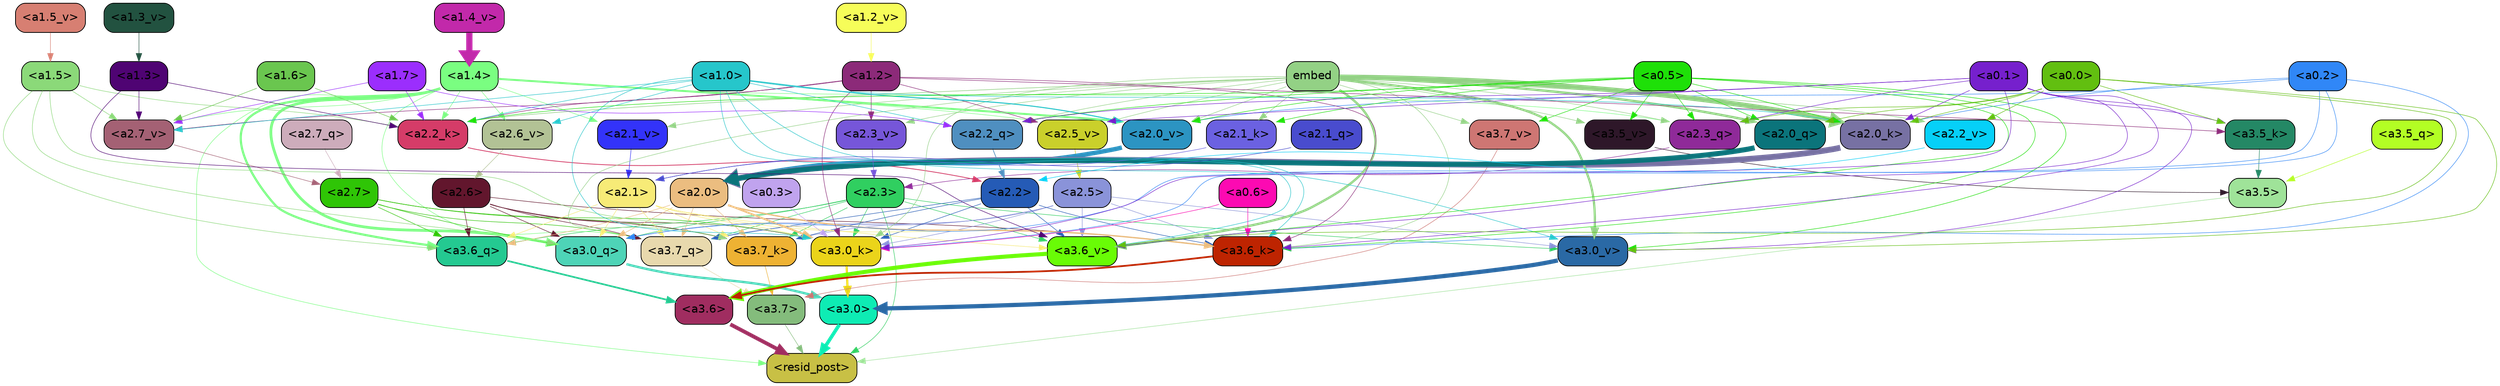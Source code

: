 strict digraph "" {
	graph [bgcolor=transparent,
		layout=dot,
		overlap=false,
		splines=true
	];
	"<a3.7>"	[color=black,
		fillcolor="#84bc7c",
		fontname=Helvetica,
		shape=box,
		style="filled, rounded"];
	"<resid_post>"	[color=black,
		fillcolor="#c8c045",
		fontname=Helvetica,
		shape=box,
		style="filled, rounded"];
	"<a3.7>" -> "<resid_post>"	[color="#84bc7c",
		penwidth=0.6];
	"<a3.6>"	[color=black,
		fillcolor="#a02d60",
		fontname=Helvetica,
		shape=box,
		style="filled, rounded"];
	"<a3.6>" -> "<resid_post>"	[color="#a02d60",
		penwidth=4.646730065345764];
	"<a3.5>"	[color=black,
		fillcolor="#9fe399",
		fontname=Helvetica,
		shape=box,
		style="filled, rounded"];
	"<a3.5>" -> "<resid_post>"	[color="#9fe399",
		penwidth=0.6];
	"<a3.0>"	[color=black,
		fillcolor="#0eecb4",
		fontname=Helvetica,
		shape=box,
		style="filled, rounded"];
	"<a3.0>" -> "<resid_post>"	[color="#0eecb4",
		penwidth=4.323132634162903];
	"<a2.3>"	[color=black,
		fillcolor="#30cf60",
		fontname=Helvetica,
		shape=box,
		style="filled, rounded"];
	"<a2.3>" -> "<resid_post>"	[color="#30cf60",
		penwidth=0.6];
	"<a3.7_q>"	[color=black,
		fillcolor="#e8d9ad",
		fontname=Helvetica,
		shape=box,
		style="filled, rounded"];
	"<a2.3>" -> "<a3.7_q>"	[color="#30cf60",
		penwidth=0.6];
	"<a3.6_q>"	[color=black,
		fillcolor="#24c991",
		fontname=Helvetica,
		shape=box,
		style="filled, rounded"];
	"<a2.3>" -> "<a3.6_q>"	[color="#30cf60",
		penwidth=0.6];
	"<a3.0_q>"	[color=black,
		fillcolor="#4ed4b7",
		fontname=Helvetica,
		shape=box,
		style="filled, rounded"];
	"<a2.3>" -> "<a3.0_q>"	[color="#30cf60",
		penwidth=0.6];
	"<a3.7_k>"	[color=black,
		fillcolor="#eeb233",
		fontname=Helvetica,
		shape=box,
		style="filled, rounded"];
	"<a2.3>" -> "<a3.7_k>"	[color="#30cf60",
		penwidth=0.6];
	"<a3.0_k>"	[color=black,
		fillcolor="#ebd41a",
		fontname=Helvetica,
		shape=box,
		style="filled, rounded"];
	"<a2.3>" -> "<a3.0_k>"	[color="#30cf60",
		penwidth=0.6];
	"<a3.6_v>"	[color=black,
		fillcolor="#69fc06",
		fontname=Helvetica,
		shape=box,
		style="filled, rounded"];
	"<a2.3>" -> "<a3.6_v>"	[color="#30cf60",
		penwidth=0.6];
	"<a3.0_v>"	[color=black,
		fillcolor="#2a69a5",
		fontname=Helvetica,
		shape=box,
		style="filled, rounded"];
	"<a2.3>" -> "<a3.0_v>"	[color="#30cf60",
		penwidth=0.6];
	"<a1.4>"	[color=black,
		fillcolor="#7afe81",
		fontname=Helvetica,
		shape=box,
		style="filled, rounded"];
	"<a1.4>" -> "<resid_post>"	[color="#7afe81",
		penwidth=0.6];
	"<a1.4>" -> "<a3.7_q>"	[color="#7afe81",
		penwidth=0.6];
	"<a1.4>" -> "<a3.6_q>"	[color="#7afe81",
		penwidth=2.700703263282776];
	"<a1.4>" -> "<a3.0_q>"	[color="#7afe81",
		penwidth=3.34255850315094];
	"<a2.3_q>"	[color=black,
		fillcolor="#8f2a99",
		fontname=Helvetica,
		shape=box,
		style="filled, rounded"];
	"<a1.4>" -> "<a2.3_q>"	[color="#7afe81",
		penwidth=0.6];
	"<a2.2_k>"	[color=black,
		fillcolor="#d53c68",
		fontname=Helvetica,
		shape=box,
		style="filled, rounded"];
	"<a1.4>" -> "<a2.2_k>"	[color="#7afe81",
		penwidth=0.6];
	"<a2.7_v>"	[color=black,
		fillcolor="#a46174",
		fontname=Helvetica,
		shape=box,
		style="filled, rounded"];
	"<a1.4>" -> "<a2.7_v>"	[color="#7afe81",
		penwidth=0.6];
	"<a2.6_v>"	[color=black,
		fillcolor="#b2c295",
		fontname=Helvetica,
		shape=box,
		style="filled, rounded"];
	"<a1.4>" -> "<a2.6_v>"	[color="#7afe81",
		penwidth=0.6];
	"<a2.5_v>"	[color=black,
		fillcolor="#cad02b",
		fontname=Helvetica,
		shape=box,
		style="filled, rounded"];
	"<a1.4>" -> "<a2.5_v>"	[color="#7afe81",
		penwidth=0.6];
	"<a2.1_v>"	[color=black,
		fillcolor="#3333f9",
		fontname=Helvetica,
		shape=box,
		style="filled, rounded"];
	"<a1.4>" -> "<a2.1_v>"	[color="#7afe81",
		penwidth=0.6];
	"<a2.0_v>"	[color=black,
		fillcolor="#2c94c2",
		fontname=Helvetica,
		shape=box,
		style="filled, rounded"];
	"<a1.4>" -> "<a2.0_v>"	[color="#7afe81",
		penwidth=2.387977123260498];
	"<a3.7_q>" -> "<a3.7>"	[color="#e8d9ad",
		penwidth=0.6];
	"<a3.6_q>" -> "<a3.6>"	[color="#24c991",
		penwidth=2.03758105635643];
	"<a3.5_q>"	[color=black,
		fillcolor="#b3fe24",
		fontname=Helvetica,
		shape=box,
		style="filled, rounded"];
	"<a3.5_q>" -> "<a3.5>"	[color="#b3fe24",
		penwidth=0.6];
	"<a3.0_q>" -> "<a3.0>"	[color="#4ed4b7",
		penwidth=2.8638100624084473];
	"<a3.7_k>" -> "<a3.7>"	[color="#eeb233",
		penwidth=0.6];
	"<a3.6_k>"	[color=black,
		fillcolor="#be2401",
		fontname=Helvetica,
		shape=box,
		style="filled, rounded"];
	"<a3.6_k>" -> "<a3.6>"	[color="#be2401",
		penwidth=2.174198240041733];
	"<a3.5_k>"	[color=black,
		fillcolor="#248865",
		fontname=Helvetica,
		shape=box,
		style="filled, rounded"];
	"<a3.5_k>" -> "<a3.5>"	[color="#248865",
		penwidth=0.6];
	"<a3.0_k>" -> "<a3.0>"	[color="#ebd41a",
		penwidth=2.6274144649505615];
	"<a3.7_v>"	[color=black,
		fillcolor="#ce7673",
		fontname=Helvetica,
		shape=box,
		style="filled, rounded"];
	"<a3.7_v>" -> "<a3.7>"	[color="#ce7673",
		penwidth=0.6];
	"<a3.6_v>" -> "<a3.6>"	[color="#69fc06",
		penwidth=5.002329230308533];
	"<a3.5_v>"	[color=black,
		fillcolor="#2e1729",
		fontname=Helvetica,
		shape=box,
		style="filled, rounded"];
	"<a3.5_v>" -> "<a3.5>"	[color="#2e1729",
		penwidth=0.6];
	"<a3.0_v>" -> "<a3.0>"	[color="#2a69a5",
		penwidth=5.188832879066467];
	"<a2.7>"	[color=black,
		fillcolor="#2fc506",
		fontname=Helvetica,
		shape=box,
		style="filled, rounded"];
	"<a2.7>" -> "<a3.7_q>"	[color="#2fc506",
		penwidth=0.6];
	"<a2.7>" -> "<a3.6_q>"	[color="#2fc506",
		penwidth=0.6];
	"<a2.7>" -> "<a3.0_q>"	[color="#2fc506",
		penwidth=0.6];
	"<a2.7>" -> "<a3.7_k>"	[color="#2fc506",
		penwidth=0.6];
	"<a2.7>" -> "<a3.0_k>"	[color="#2fc506",
		penwidth=0.6];
	"<a2.6>"	[color=black,
		fillcolor="#62162d",
		fontname=Helvetica,
		shape=box,
		style="filled, rounded"];
	"<a2.6>" -> "<a3.7_q>"	[color="#62162d",
		penwidth=0.6];
	"<a2.6>" -> "<a3.6_q>"	[color="#62162d",
		penwidth=0.6];
	"<a2.6>" -> "<a3.0_q>"	[color="#62162d",
		penwidth=0.6];
	"<a2.6>" -> "<a3.7_k>"	[color="#62162d",
		penwidth=0.6];
	"<a2.6>" -> "<a3.6_k>"	[color="#62162d",
		penwidth=0.6];
	"<a2.6>" -> "<a3.0_k>"	[color="#62162d",
		penwidth=0.6];
	"<a2.5>"	[color=black,
		fillcolor="#8a93d9",
		fontname=Helvetica,
		shape=box,
		style="filled, rounded"];
	"<a2.5>" -> "<a3.7_q>"	[color="#8a93d9",
		penwidth=0.6];
	"<a2.5>" -> "<a3.0_q>"	[color="#8a93d9",
		penwidth=0.6];
	"<a2.5>" -> "<a3.7_k>"	[color="#8a93d9",
		penwidth=0.6];
	"<a2.5>" -> "<a3.6_k>"	[color="#8a93d9",
		penwidth=0.6];
	"<a2.5>" -> "<a3.0_k>"	[color="#8a93d9",
		penwidth=0.6];
	"<a2.5>" -> "<a3.6_v>"	[color="#8a93d9",
		penwidth=0.6];
	"<a2.5>" -> "<a3.0_v>"	[color="#8a93d9",
		penwidth=0.6];
	"<a2.2>"	[color=black,
		fillcolor="#255bb6",
		fontname=Helvetica,
		shape=box,
		style="filled, rounded"];
	"<a2.2>" -> "<a3.7_q>"	[color="#255bb6",
		penwidth=0.6];
	"<a2.2>" -> "<a3.7_k>"	[color="#255bb6",
		penwidth=0.6];
	"<a2.2>" -> "<a3.6_k>"	[color="#255bb6",
		penwidth=0.6];
	"<a2.2>" -> "<a3.0_k>"	[color="#255bb6",
		penwidth=0.6];
	"<a2.2>" -> "<a3.6_v>"	[color="#255bb6",
		penwidth=0.6];
	"<a2.1>"	[color=black,
		fillcolor="#f7eb77",
		fontname=Helvetica,
		shape=box,
		style="filled, rounded"];
	"<a2.1>" -> "<a3.7_q>"	[color="#f7eb77",
		penwidth=0.6];
	"<a2.1>" -> "<a3.6_q>"	[color="#f7eb77",
		penwidth=0.6];
	"<a2.1>" -> "<a3.0_q>"	[color="#f7eb77",
		penwidth=0.6];
	"<a2.1>" -> "<a3.7_k>"	[color="#f7eb77",
		penwidth=0.6];
	"<a2.1>" -> "<a3.6_k>"	[color="#f7eb77",
		penwidth=0.6];
	"<a2.1>" -> "<a3.0_k>"	[color="#f7eb77",
		penwidth=0.6];
	"<a2.1>" -> "<a3.6_v>"	[color="#f7eb77",
		penwidth=0.6];
	"<a2.0>"	[color=black,
		fillcolor="#ebbd80",
		fontname=Helvetica,
		shape=box,
		style="filled, rounded"];
	"<a2.0>" -> "<a3.7_q>"	[color="#ebbd80",
		penwidth=0.6];
	"<a2.0>" -> "<a3.6_q>"	[color="#ebbd80",
		penwidth=0.6];
	"<a2.0>" -> "<a3.0_q>"	[color="#ebbd80",
		penwidth=0.6];
	"<a2.0>" -> "<a3.7_k>"	[color="#ebbd80",
		penwidth=0.6];
	"<a2.0>" -> "<a3.6_k>"	[color="#ebbd80",
		penwidth=1.6454488784074783];
	"<a2.0>" -> "<a3.0_k>"	[color="#ebbd80",
		penwidth=2.2218968719244003];
	"<a1.5>"	[color=black,
		fillcolor="#8bd979",
		fontname=Helvetica,
		shape=box,
		style="filled, rounded"];
	"<a1.5>" -> "<a3.6_q>"	[color="#8bd979",
		penwidth=0.6];
	"<a1.5>" -> "<a3.0_q>"	[color="#8bd979",
		penwidth=0.6];
	"<a1.5>" -> "<a3.0_k>"	[color="#8bd979",
		penwidth=0.6];
	"<a1.5>" -> "<a2.2_k>"	[color="#8bd979",
		penwidth=0.6];
	"<a1.5>" -> "<a2.7_v>"	[color="#8bd979",
		penwidth=0.6];
	"<a0.2>"	[color=black,
		fillcolor="#3087f7",
		fontname=Helvetica,
		shape=box,
		style="filled, rounded"];
	"<a0.2>" -> "<a3.0_q>"	[color="#3087f7",
		penwidth=0.6];
	"<a0.2>" -> "<a3.6_k>"	[color="#3087f7",
		penwidth=0.6];
	"<a0.2>" -> "<a3.0_k>"	[color="#3087f7",
		penwidth=0.6];
	"<a2.0_k>"	[color=black,
		fillcolor="#7771a3",
		fontname=Helvetica,
		shape=box,
		style="filled, rounded"];
	"<a0.2>" -> "<a2.0_k>"	[color="#3087f7",
		penwidth=0.6];
	"<a0.2>" -> "<a2.0_v>"	[color="#3087f7",
		penwidth=0.6];
	embed	[color=black,
		fillcolor="#93d185",
		fontname=Helvetica,
		shape=box,
		style="filled, rounded"];
	embed -> "<a3.7_k>"	[color="#93d185",
		penwidth=0.6];
	embed -> "<a3.6_k>"	[color="#93d185",
		penwidth=0.6];
	embed -> "<a3.0_k>"	[color="#93d185",
		penwidth=0.6];
	embed -> "<a3.7_v>"	[color="#93d185",
		penwidth=0.6];
	embed -> "<a3.6_v>"	[color="#93d185",
		penwidth=2.8301228284835815];
	embed -> "<a3.5_v>"	[color="#93d185",
		penwidth=0.6];
	embed -> "<a3.0_v>"	[color="#93d185",
		penwidth=2.7660785913467407];
	embed -> "<a2.3_q>"	[color="#93d185",
		penwidth=0.6];
	"<a2.2_q>"	[color=black,
		fillcolor="#4f8fc0",
		fontname=Helvetica,
		shape=box,
		style="filled, rounded"];
	embed -> "<a2.2_q>"	[color="#93d185",
		penwidth=0.6];
	"<a2.0_q>"	[color=black,
		fillcolor="#0b747b",
		fontname=Helvetica,
		shape=box,
		style="filled, rounded"];
	embed -> "<a2.0_q>"	[color="#93d185",
		penwidth=2.918822765350342];
	embed -> "<a2.2_k>"	[color="#93d185",
		penwidth=0.7099294662475586];
	"<a2.1_k>"	[color=black,
		fillcolor="#6b61e1",
		fontname=Helvetica,
		shape=box,
		style="filled, rounded"];
	embed -> "<a2.1_k>"	[color="#93d185",
		penwidth=0.6];
	embed -> "<a2.0_k>"	[color="#93d185",
		penwidth=6.075345039367676];
	embed -> "<a2.5_v>"	[color="#93d185",
		penwidth=0.6];
	"<a2.3_v>"	[color=black,
		fillcolor="#7656d9",
		fontname=Helvetica,
		shape=box,
		style="filled, rounded"];
	embed -> "<a2.3_v>"	[color="#93d185",
		penwidth=0.6];
	"<a2.2_v>"	[color=black,
		fillcolor="#06d0f8",
		fontname=Helvetica,
		shape=box,
		style="filled, rounded"];
	embed -> "<a2.2_v>"	[color="#93d185",
		penwidth=0.6909599304199219];
	embed -> "<a2.1_v>"	[color="#93d185",
		penwidth=0.6];
	embed -> "<a2.0_v>"	[color="#93d185",
		penwidth=0.6];
	"<a1.2>"	[color=black,
		fillcolor="#8c2a79",
		fontname=Helvetica,
		shape=box,
		style="filled, rounded"];
	"<a1.2>" -> "<a3.6_k>"	[color="#8c2a79",
		penwidth=0.6];
	"<a1.2>" -> "<a3.5_k>"	[color="#8c2a79",
		penwidth=0.6];
	"<a1.2>" -> "<a3.0_k>"	[color="#8c2a79",
		penwidth=0.6];
	"<a1.2>" -> "<a2.2_k>"	[color="#8c2a79",
		penwidth=0.6];
	"<a1.2>" -> "<a2.7_v>"	[color="#8c2a79",
		penwidth=0.6];
	"<a1.2>" -> "<a2.5_v>"	[color="#8c2a79",
		penwidth=0.6];
	"<a1.2>" -> "<a2.3_v>"	[color="#8c2a79",
		penwidth=0.6];
	"<a1.0>"	[color=black,
		fillcolor="#26c6cb",
		fontname=Helvetica,
		shape=box,
		style="filled, rounded"];
	"<a1.0>" -> "<a3.6_k>"	[color="#26c6cb",
		penwidth=0.6];
	"<a1.0>" -> "<a3.0_k>"	[color="#26c6cb",
		penwidth=0.6];
	"<a1.0>" -> "<a3.6_v>"	[color="#26c6cb",
		penwidth=0.6];
	"<a1.0>" -> "<a3.0_v>"	[color="#26c6cb",
		penwidth=0.6];
	"<a1.0>" -> "<a2.2_q>"	[color="#26c6cb",
		penwidth=0.6];
	"<a1.0>" -> "<a2.2_k>"	[color="#26c6cb",
		penwidth=0.6];
	"<a1.0>" -> "<a2.0_k>"	[color="#26c6cb",
		penwidth=0.6];
	"<a1.0>" -> "<a2.7_v>"	[color="#26c6cb",
		penwidth=0.6];
	"<a1.0>" -> "<a2.6_v>"	[color="#26c6cb",
		penwidth=0.6];
	"<a1.0>" -> "<a2.0_v>"	[color="#26c6cb",
		penwidth=1.2435333728790283];
	"<a0.6>"	[color=black,
		fillcolor="#fc0ab2",
		fontname=Helvetica,
		shape=box,
		style="filled, rounded"];
	"<a0.6>" -> "<a3.6_k>"	[color="#fc0ab2",
		penwidth=0.6];
	"<a0.6>" -> "<a3.0_k>"	[color="#fc0ab2",
		penwidth=0.6];
	"<a0.5>"	[color=black,
		fillcolor="#1ee008",
		fontname=Helvetica,
		shape=box,
		style="filled, rounded"];
	"<a0.5>" -> "<a3.6_k>"	[color="#1ee008",
		penwidth=0.6];
	"<a0.5>" -> "<a3.7_v>"	[color="#1ee008",
		penwidth=0.6];
	"<a0.5>" -> "<a3.6_v>"	[color="#1ee008",
		penwidth=0.6];
	"<a0.5>" -> "<a3.5_v>"	[color="#1ee008",
		penwidth=0.6];
	"<a0.5>" -> "<a3.0_v>"	[color="#1ee008",
		penwidth=0.6124261617660522];
	"<a0.5>" -> "<a2.3_q>"	[color="#1ee008",
		penwidth=0.6];
	"<a0.5>" -> "<a2.2_q>"	[color="#1ee008",
		penwidth=0.6];
	"<a0.5>" -> "<a2.0_q>"	[color="#1ee008",
		penwidth=0.6];
	"<a0.5>" -> "<a2.2_k>"	[color="#1ee008",
		penwidth=0.6];
	"<a0.5>" -> "<a2.1_k>"	[color="#1ee008",
		penwidth=0.6];
	"<a0.5>" -> "<a2.0_k>"	[color="#1ee008",
		penwidth=0.6112704277038574];
	"<a0.5>" -> "<a2.0_v>"	[color="#1ee008",
		penwidth=0.6];
	"<a0.1>"	[color=black,
		fillcolor="#7620cd",
		fontname=Helvetica,
		shape=box,
		style="filled, rounded"];
	"<a0.1>" -> "<a3.6_k>"	[color="#7620cd",
		penwidth=0.6];
	"<a0.1>" -> "<a3.5_k>"	[color="#7620cd",
		penwidth=0.6];
	"<a0.1>" -> "<a3.0_k>"	[color="#7620cd",
		penwidth=0.6];
	"<a0.1>" -> "<a3.6_v>"	[color="#7620cd",
		penwidth=0.6];
	"<a0.1>" -> "<a3.0_v>"	[color="#7620cd",
		penwidth=0.6];
	"<a0.1>" -> "<a2.3_q>"	[color="#7620cd",
		penwidth=0.6];
	"<a0.1>" -> "<a2.2_q>"	[color="#7620cd",
		penwidth=0.6];
	"<a0.1>" -> "<a2.0_k>"	[color="#7620cd",
		penwidth=0.6];
	"<a0.1>" -> "<a2.5_v>"	[color="#7620cd",
		penwidth=0.6];
	"<a0.0>"	[color=black,
		fillcolor="#62bf10",
		fontname=Helvetica,
		shape=box,
		style="filled, rounded"];
	"<a0.0>" -> "<a3.5_k>"	[color="#62bf10",
		penwidth=0.6];
	"<a0.0>" -> "<a3.6_v>"	[color="#62bf10",
		penwidth=0.6];
	"<a0.0>" -> "<a3.0_v>"	[color="#62bf10",
		penwidth=0.6];
	"<a0.0>" -> "<a2.3_q>"	[color="#62bf10",
		penwidth=0.6];
	"<a0.0>" -> "<a2.0_q>"	[color="#62bf10",
		penwidth=0.6];
	"<a0.0>" -> "<a2.0_k>"	[color="#62bf10",
		penwidth=0.6];
	"<a0.0>" -> "<a2.2_v>"	[color="#62bf10",
		penwidth=0.6];
	"<a0.3>"	[color=black,
		fillcolor="#c0a3ee",
		fontname=Helvetica,
		shape=box,
		style="filled, rounded"];
	"<a0.3>" -> "<a3.0_k>"	[color="#c0a3ee",
		penwidth=0.6];
	"<a1.3>"	[color=black,
		fillcolor="#4f0473",
		fontname=Helvetica,
		shape=box,
		style="filled, rounded"];
	"<a1.3>" -> "<a3.6_v>"	[color="#4f0473",
		penwidth=0.6];
	"<a1.3>" -> "<a2.2_k>"	[color="#4f0473",
		penwidth=0.6];
	"<a1.3>" -> "<a2.7_v>"	[color="#4f0473",
		penwidth=0.6];
	"<a2.7_q>"	[color=black,
		fillcolor="#cdacbb",
		fontname=Helvetica,
		shape=box,
		style="filled, rounded"];
	"<a2.7_q>" -> "<a2.7>"	[color="#cdacbb",
		penwidth=0.6];
	"<a2.3_q>" -> "<a2.3>"	[color="#8f2a99",
		penwidth=0.6];
	"<a2.2_q>" -> "<a2.2>"	[color="#4f8fc0",
		penwidth=0.8114519119262695];
	"<a2.1_q>"	[color=black,
		fillcolor="#494cce",
		fontname=Helvetica,
		shape=box,
		style="filled, rounded"];
	"<a2.1_q>" -> "<a2.1>"	[color="#494cce",
		penwidth=0.6];
	"<a2.0_q>" -> "<a2.0>"	[color="#0b747b",
		penwidth=6.2323237657547];
	"<a2.2_k>" -> "<a2.2>"	[color="#d53c68",
		penwidth=0.9331893920898438];
	"<a2.1_k>" -> "<a2.1>"	[color="#6b61e1",
		penwidth=0.6];
	"<a2.0_k>" -> "<a2.0>"	[color="#7771a3",
		penwidth=7.158664226531982];
	"<a2.7_v>" -> "<a2.7>"	[color="#a46174",
		penwidth=0.6];
	"<a2.6_v>" -> "<a2.6>"	[color="#b2c295",
		penwidth=0.6];
	"<a2.5_v>" -> "<a2.5>"	[color="#cad02b",
		penwidth=0.6657319068908691];
	"<a2.3_v>" -> "<a2.3>"	[color="#7656d9",
		penwidth=0.6];
	"<a2.2_v>" -> "<a2.2>"	[color="#06d0f8",
		penwidth=0.6];
	"<a2.1_v>" -> "<a2.1>"	[color="#3333f9",
		penwidth=0.6];
	"<a2.0_v>" -> "<a2.0>"	[color="#2c94c2",
		penwidth=5.380099236965179];
	"<a1.7>"	[color=black,
		fillcolor="#9b2efd",
		fontname=Helvetica,
		shape=box,
		style="filled, rounded"];
	"<a1.7>" -> "<a2.2_q>"	[color="#9b2efd",
		penwidth=0.6];
	"<a1.7>" -> "<a2.2_k>"	[color="#9b2efd",
		penwidth=0.6];
	"<a1.7>" -> "<a2.7_v>"	[color="#9b2efd",
		penwidth=0.6];
	"<a1.6>"	[color=black,
		fillcolor="#6ac64f",
		fontname=Helvetica,
		shape=box,
		style="filled, rounded"];
	"<a1.6>" -> "<a2.2_k>"	[color="#6ac64f",
		penwidth=0.6];
	"<a1.6>" -> "<a2.7_v>"	[color="#6ac64f",
		penwidth=0.6];
	"<a1.5_v>"	[color=black,
		fillcolor="#d77f72",
		fontname=Helvetica,
		shape=box,
		style="filled, rounded"];
	"<a1.5_v>" -> "<a1.5>"	[color="#d77f72",
		penwidth=0.6];
	"<a1.4_v>"	[color=black,
		fillcolor="#c229aa",
		fontname=Helvetica,
		shape=box,
		style="filled, rounded"];
	"<a1.4_v>" -> "<a1.4>"	[color="#c229aa",
		penwidth=7.649995803833008];
	"<a1.3_v>"	[color=black,
		fillcolor="#225240",
		fontname=Helvetica,
		shape=box,
		style="filled, rounded"];
	"<a1.3_v>" -> "<a1.3>"	[color="#225240",
		penwidth=0.6];
	"<a1.2_v>"	[color=black,
		fillcolor="#f6fd59",
		fontname=Helvetica,
		shape=box,
		style="filled, rounded"];
	"<a1.2_v>" -> "<a1.2>"	[color="#f6fd59",
		penwidth=0.6];
}
